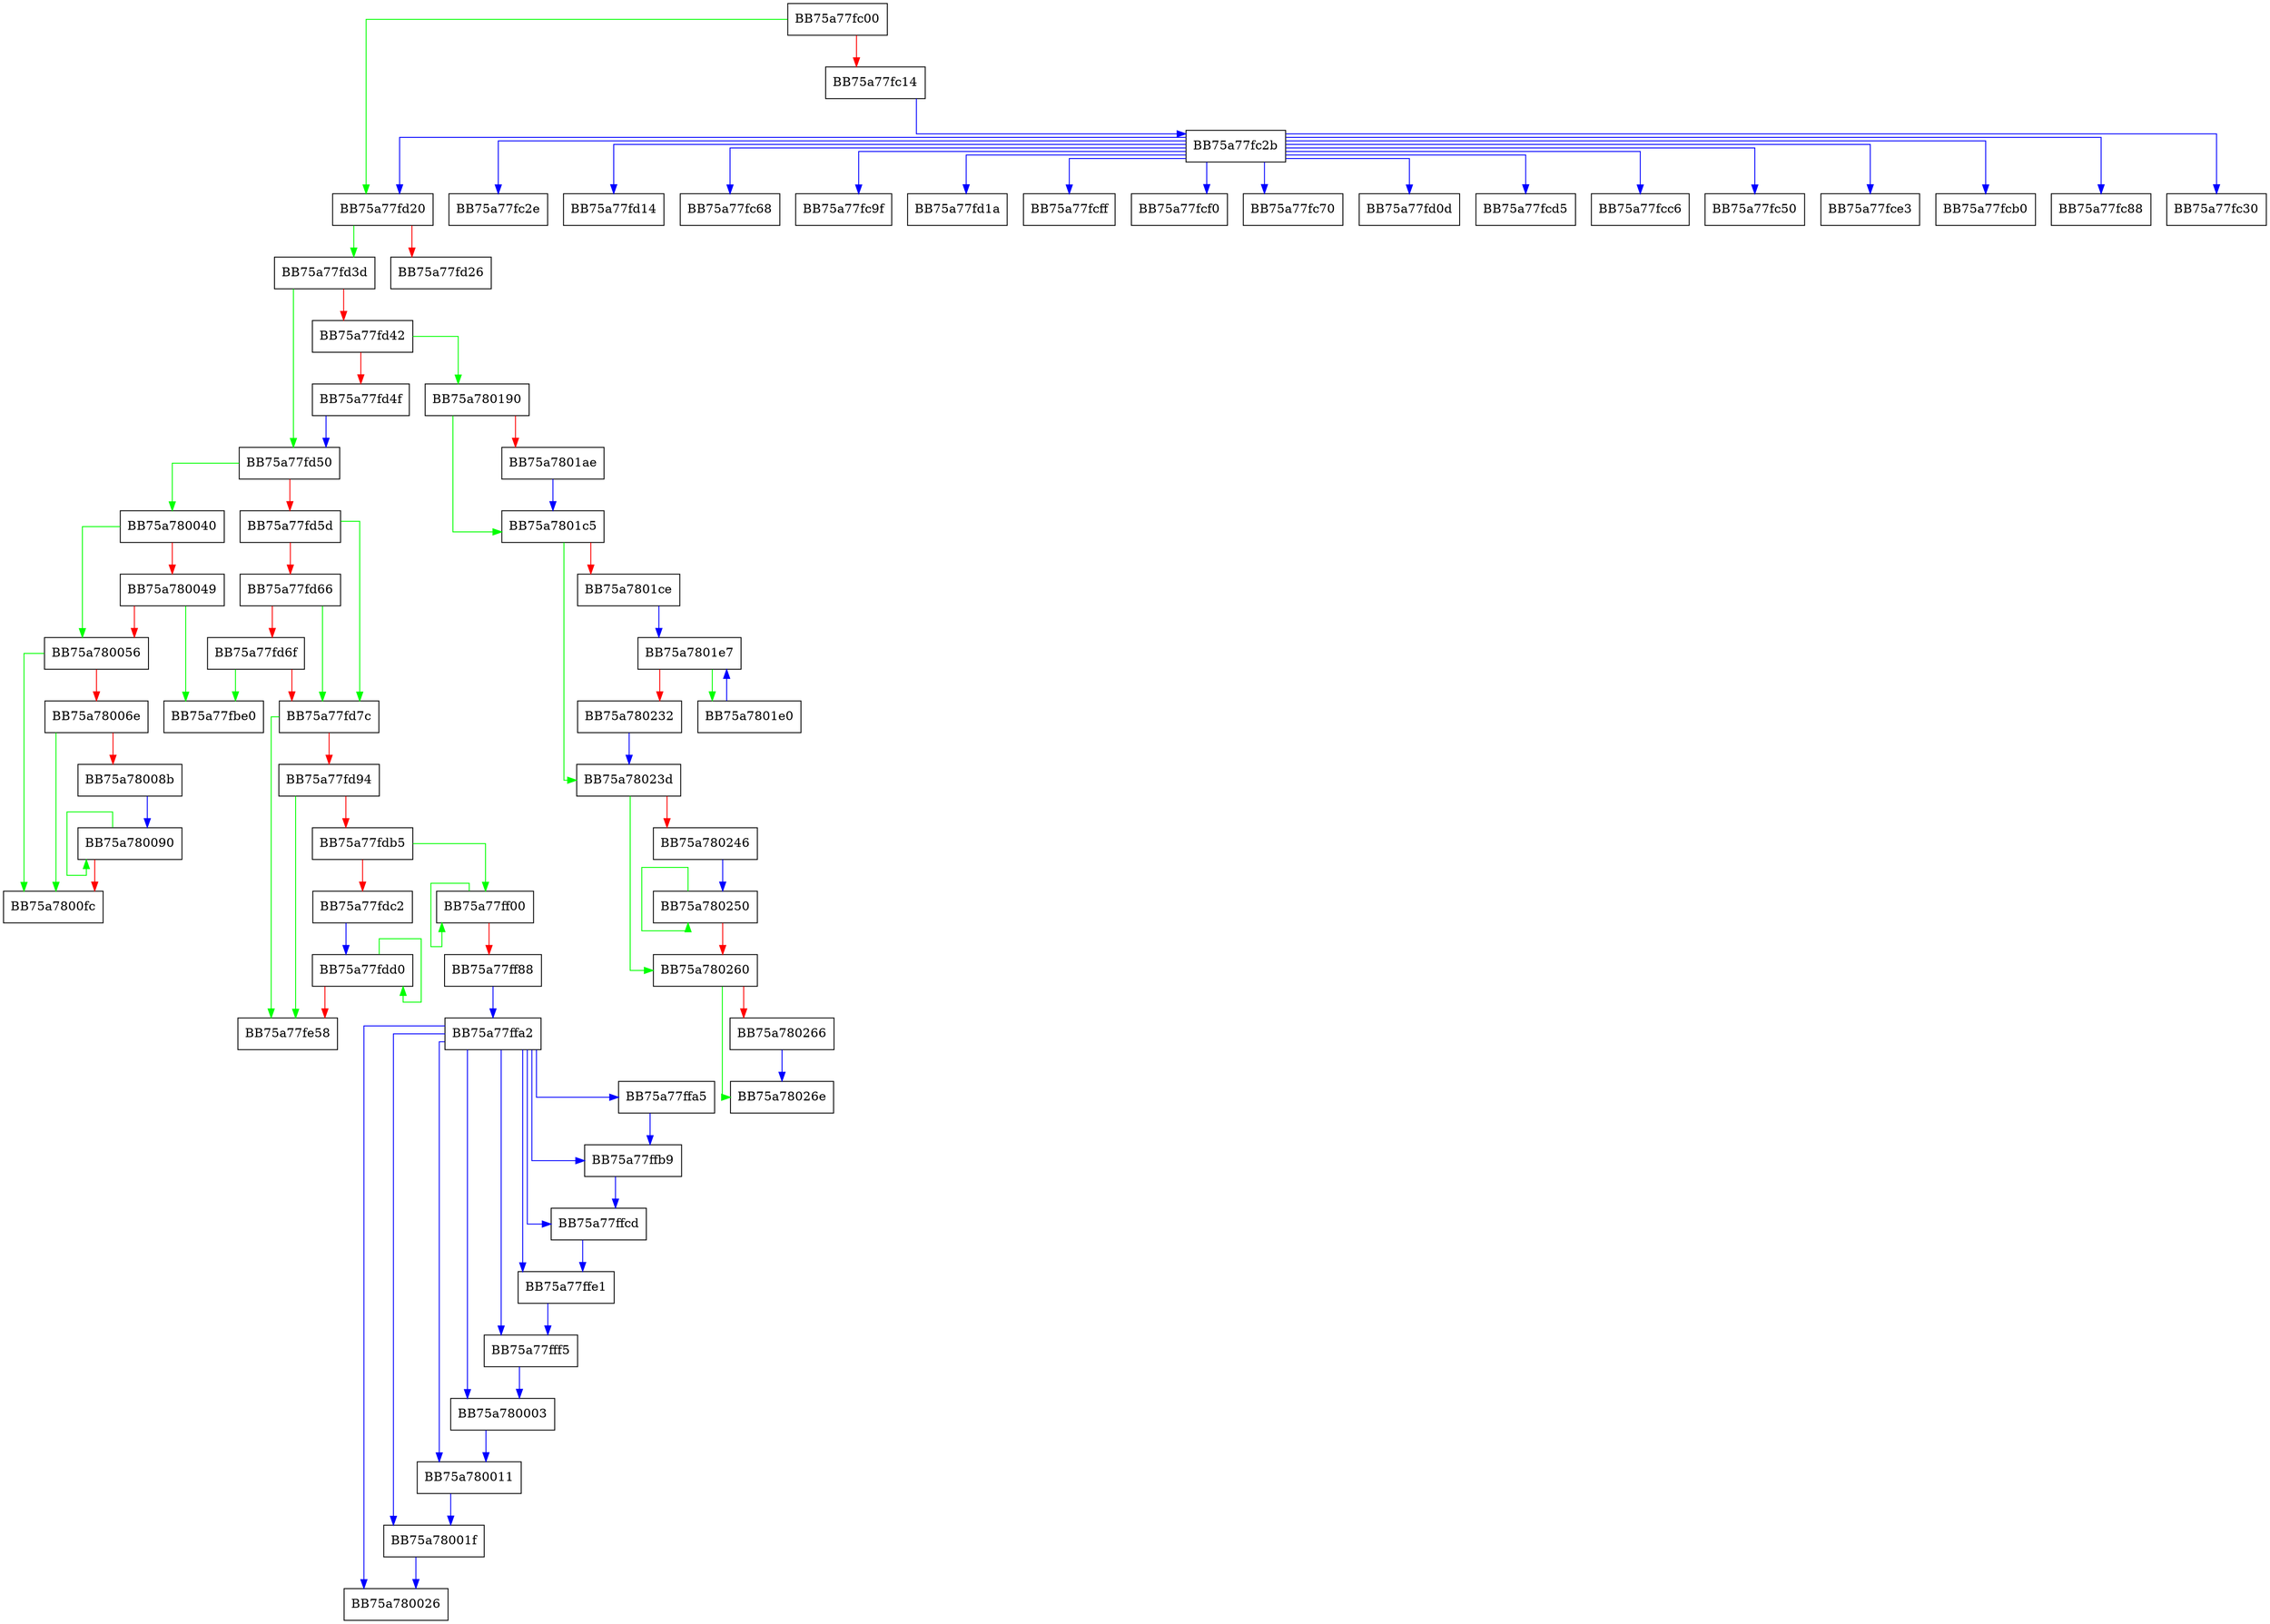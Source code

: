 digraph memcpy {
  node [shape="box"];
  graph [splines=ortho];
  BB75a77fc00 -> BB75a77fd20 [color="green"];
  BB75a77fc00 -> BB75a77fc14 [color="red"];
  BB75a77fc14 -> BB75a77fc2b [color="blue"];
  BB75a77fc2b -> BB75a77fc2e [color="blue"];
  BB75a77fc2b -> BB75a77fd14 [color="blue"];
  BB75a77fc2b -> BB75a77fc68 [color="blue"];
  BB75a77fc2b -> BB75a77fc9f [color="blue"];
  BB75a77fc2b -> BB75a77fd1a [color="blue"];
  BB75a77fc2b -> BB75a77fcff [color="blue"];
  BB75a77fc2b -> BB75a77fcf0 [color="blue"];
  BB75a77fc2b -> BB75a77fc70 [color="blue"];
  BB75a77fc2b -> BB75a77fd0d [color="blue"];
  BB75a77fc2b -> BB75a77fcd5 [color="blue"];
  BB75a77fc2b -> BB75a77fcc6 [color="blue"];
  BB75a77fc2b -> BB75a77fc50 [color="blue"];
  BB75a77fc2b -> BB75a77fce3 [color="blue"];
  BB75a77fc2b -> BB75a77fcb0 [color="blue"];
  BB75a77fc2b -> BB75a77fc88 [color="blue"];
  BB75a77fc2b -> BB75a77fc30 [color="blue"];
  BB75a77fc2b -> BB75a77fd20 [color="blue"];
  BB75a77fd20 -> BB75a77fd3d [color="green"];
  BB75a77fd20 -> BB75a77fd26 [color="red"];
  BB75a77fd3d -> BB75a77fd50 [color="green"];
  BB75a77fd3d -> BB75a77fd42 [color="red"];
  BB75a77fd42 -> BB75a780190 [color="green"];
  BB75a77fd42 -> BB75a77fd4f [color="red"];
  BB75a77fd4f -> BB75a77fd50 [color="blue"];
  BB75a77fd50 -> BB75a780040 [color="green"];
  BB75a77fd50 -> BB75a77fd5d [color="red"];
  BB75a77fd5d -> BB75a77fd7c [color="green"];
  BB75a77fd5d -> BB75a77fd66 [color="red"];
  BB75a77fd66 -> BB75a77fd7c [color="green"];
  BB75a77fd66 -> BB75a77fd6f [color="red"];
  BB75a77fd6f -> BB75a77fbe0 [color="green"];
  BB75a77fd6f -> BB75a77fd7c [color="red"];
  BB75a77fd7c -> BB75a77fe58 [color="green"];
  BB75a77fd7c -> BB75a77fd94 [color="red"];
  BB75a77fd94 -> BB75a77fe58 [color="green"];
  BB75a77fd94 -> BB75a77fdb5 [color="red"];
  BB75a77fdb5 -> BB75a77ff00 [color="green"];
  BB75a77fdb5 -> BB75a77fdc2 [color="red"];
  BB75a77fdc2 -> BB75a77fdd0 [color="blue"];
  BB75a77fdd0 -> BB75a77fdd0 [color="green"];
  BB75a77fdd0 -> BB75a77fe58 [color="red"];
  BB75a77ff00 -> BB75a77ff00 [color="green"];
  BB75a77ff00 -> BB75a77ff88 [color="red"];
  BB75a77ff88 -> BB75a77ffa2 [color="blue"];
  BB75a77ffa2 -> BB75a780026 [color="blue"];
  BB75a77ffa2 -> BB75a78001f [color="blue"];
  BB75a77ffa2 -> BB75a780011 [color="blue"];
  BB75a77ffa2 -> BB75a780003 [color="blue"];
  BB75a77ffa2 -> BB75a77fff5 [color="blue"];
  BB75a77ffa2 -> BB75a77ffe1 [color="blue"];
  BB75a77ffa2 -> BB75a77ffcd [color="blue"];
  BB75a77ffa2 -> BB75a77ffb9 [color="blue"];
  BB75a77ffa2 -> BB75a77ffa5 [color="blue"];
  BB75a77ffa5 -> BB75a77ffb9 [color="blue"];
  BB75a77ffb9 -> BB75a77ffcd [color="blue"];
  BB75a77ffcd -> BB75a77ffe1 [color="blue"];
  BB75a77ffe1 -> BB75a77fff5 [color="blue"];
  BB75a77fff5 -> BB75a780003 [color="blue"];
  BB75a780003 -> BB75a780011 [color="blue"];
  BB75a780011 -> BB75a78001f [color="blue"];
  BB75a78001f -> BB75a780026 [color="blue"];
  BB75a780040 -> BB75a780056 [color="green"];
  BB75a780040 -> BB75a780049 [color="red"];
  BB75a780049 -> BB75a77fbe0 [color="green"];
  BB75a780049 -> BB75a780056 [color="red"];
  BB75a780056 -> BB75a7800fc [color="green"];
  BB75a780056 -> BB75a78006e [color="red"];
  BB75a78006e -> BB75a7800fc [color="green"];
  BB75a78006e -> BB75a78008b [color="red"];
  BB75a78008b -> BB75a780090 [color="blue"];
  BB75a780090 -> BB75a780090 [color="green"];
  BB75a780090 -> BB75a7800fc [color="red"];
  BB75a780190 -> BB75a7801c5 [color="green"];
  BB75a780190 -> BB75a7801ae [color="red"];
  BB75a7801ae -> BB75a7801c5 [color="blue"];
  BB75a7801c5 -> BB75a78023d [color="green"];
  BB75a7801c5 -> BB75a7801ce [color="red"];
  BB75a7801ce -> BB75a7801e7 [color="blue"];
  BB75a7801e0 -> BB75a7801e7 [color="blue"];
  BB75a7801e7 -> BB75a7801e0 [color="green"];
  BB75a7801e7 -> BB75a780232 [color="red"];
  BB75a780232 -> BB75a78023d [color="blue"];
  BB75a78023d -> BB75a780260 [color="green"];
  BB75a78023d -> BB75a780246 [color="red"];
  BB75a780246 -> BB75a780250 [color="blue"];
  BB75a780250 -> BB75a780250 [color="green"];
  BB75a780250 -> BB75a780260 [color="red"];
  BB75a780260 -> BB75a78026e [color="green"];
  BB75a780260 -> BB75a780266 [color="red"];
  BB75a780266 -> BB75a78026e [color="blue"];
}